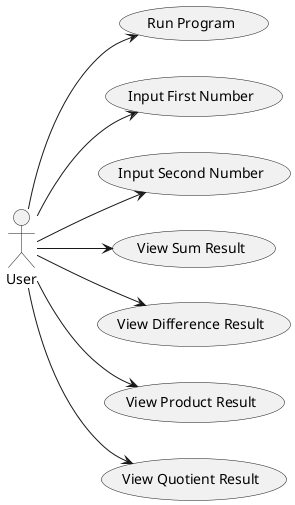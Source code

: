 @startuml soal7
left to right direction
actor User

User --> (Run Program)
User --> (Input First Number)
User --> (Input Second Number)
User --> (View Sum Result)
User --> (View Difference Result)
User --> (View Product Result)
User --> (View Quotient Result)
@enduml